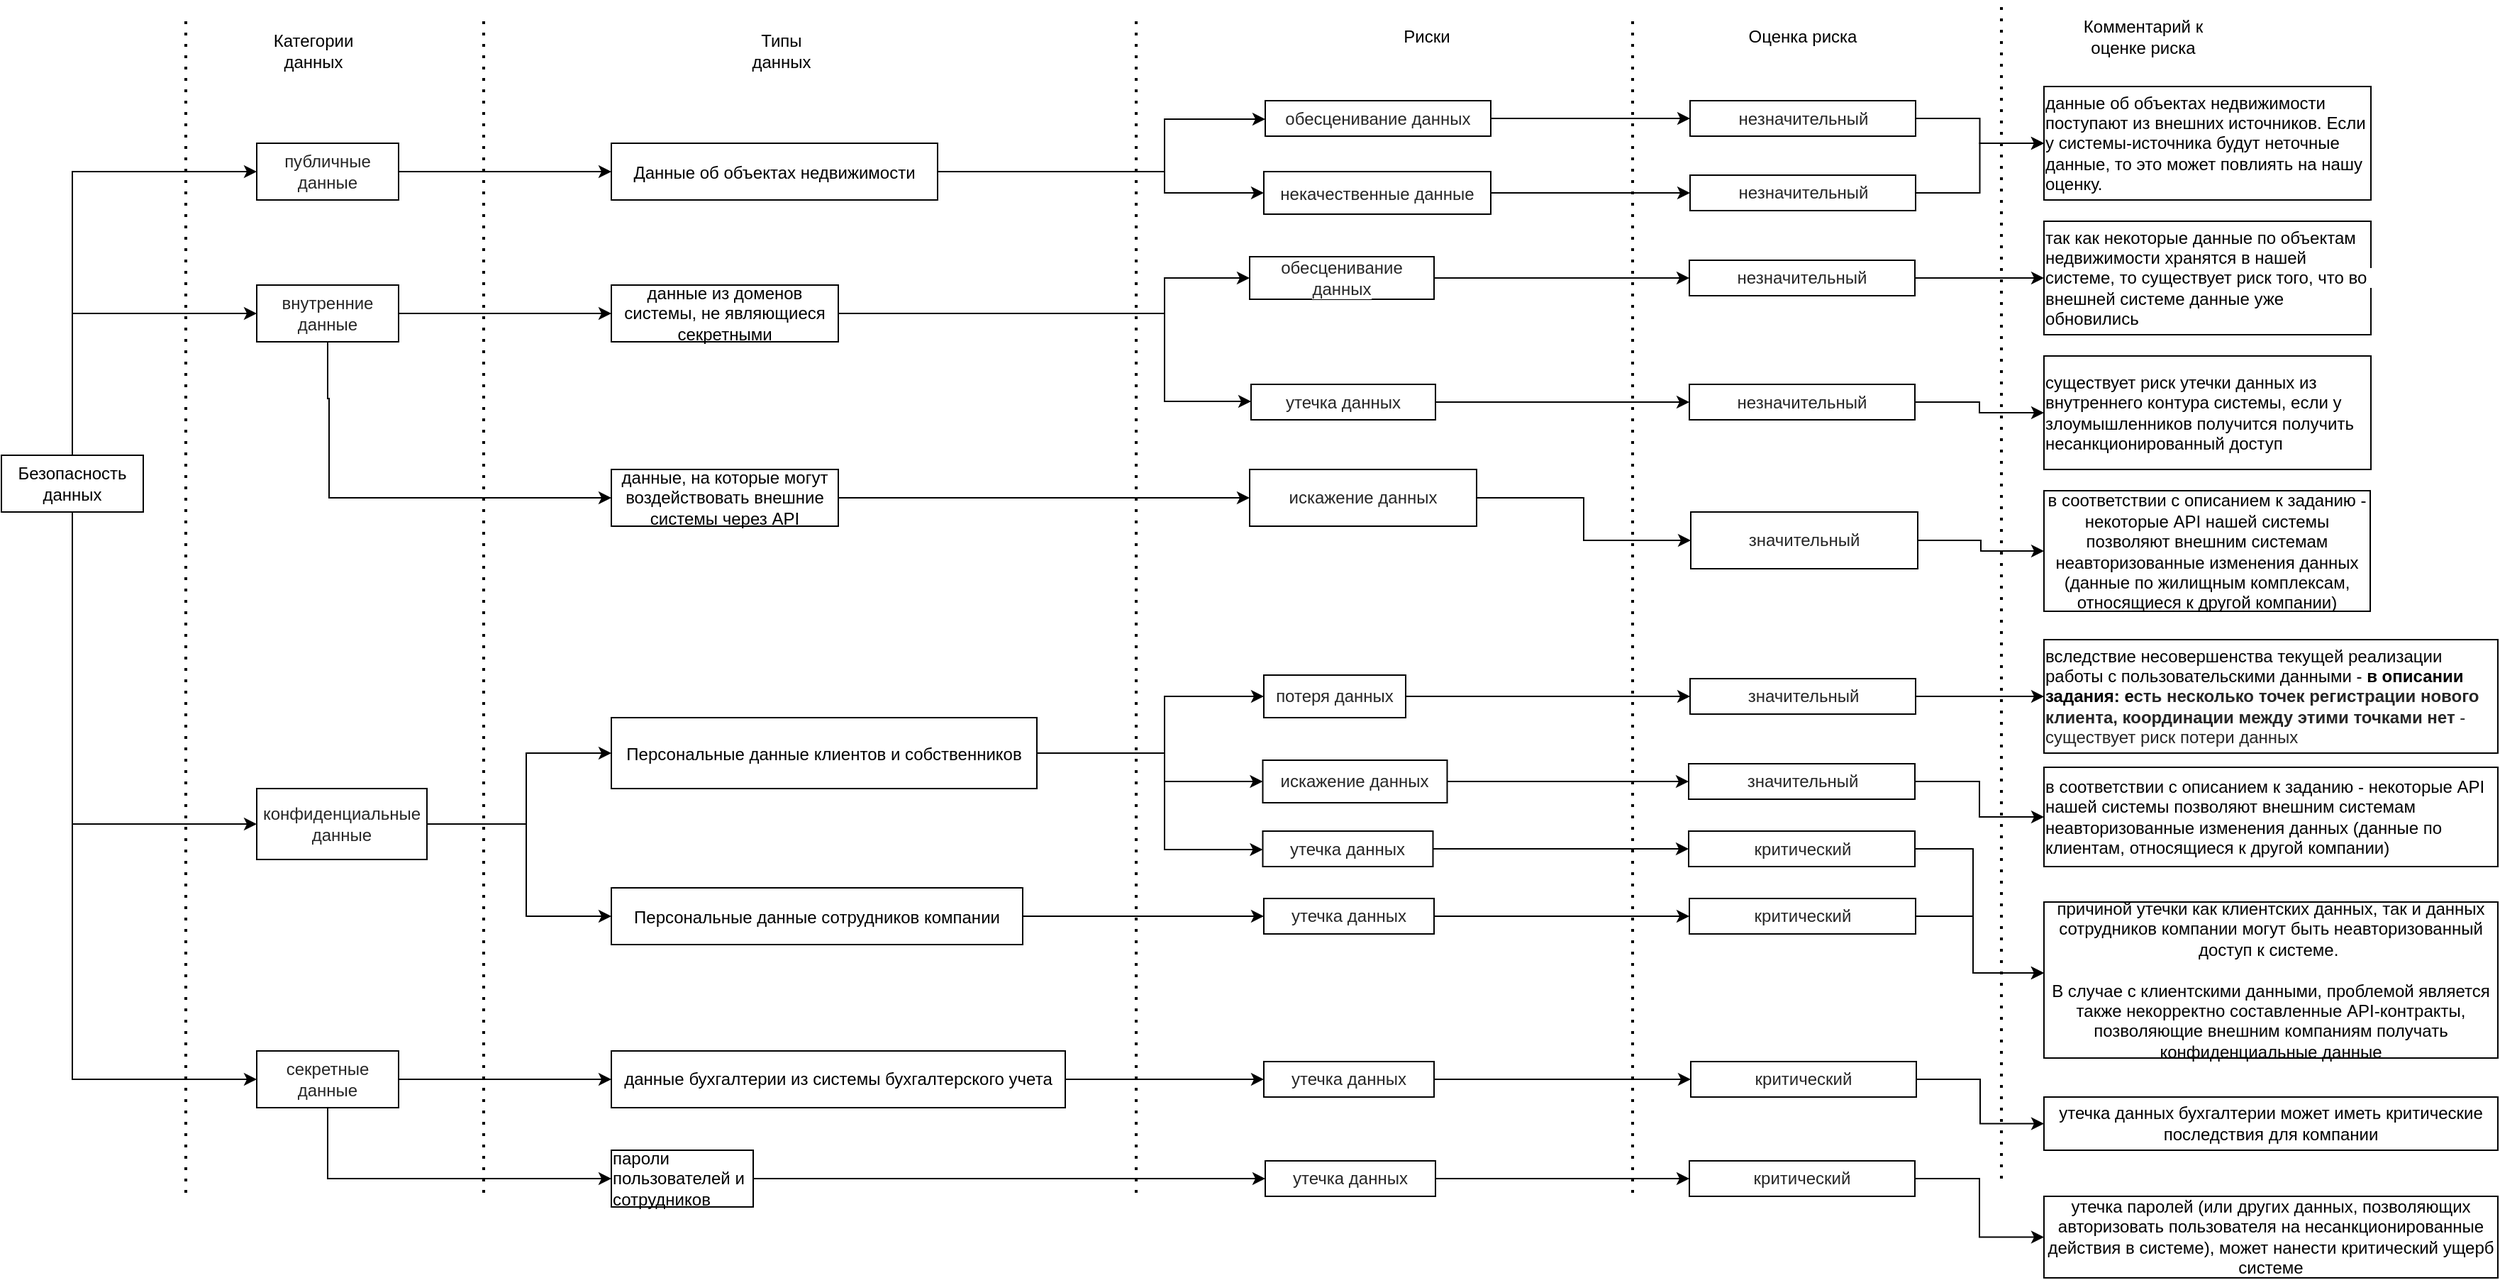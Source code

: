 <mxfile version="24.5.3" type="device">
  <diagram name="Page-1" id="doU0N1aSix6lW9iaeWUj">
    <mxGraphModel dx="1329" dy="2241" grid="1" gridSize="10" guides="1" tooltips="1" connect="1" arrows="1" fold="1" page="1" pageScale="1" pageWidth="827" pageHeight="1169" math="0" shadow="0">
      <root>
        <mxCell id="0" />
        <mxCell id="1" parent="0" />
        <mxCell id="xavczriUgb0RANOUsHz6-3" value="" style="edgeStyle=orthogonalEdgeStyle;rounded=0;orthogonalLoop=1;jettySize=auto;html=1;" edge="1" parent="1" source="xavczriUgb0RANOUsHz6-1" target="xavczriUgb0RANOUsHz6-2">
          <mxGeometry relative="1" as="geometry">
            <Array as="points">
              <mxPoint x="340" y="-40" />
            </Array>
          </mxGeometry>
        </mxCell>
        <mxCell id="xavczriUgb0RANOUsHz6-5" value="" style="edgeStyle=orthogonalEdgeStyle;rounded=0;orthogonalLoop=1;jettySize=auto;html=1;" edge="1" parent="1" source="xavczriUgb0RANOUsHz6-1" target="xavczriUgb0RANOUsHz6-4">
          <mxGeometry relative="1" as="geometry">
            <Array as="points">
              <mxPoint x="340" y="60" />
            </Array>
          </mxGeometry>
        </mxCell>
        <mxCell id="xavczriUgb0RANOUsHz6-7" value="" style="edgeStyle=orthogonalEdgeStyle;rounded=0;orthogonalLoop=1;jettySize=auto;html=1;" edge="1" parent="1" source="xavczriUgb0RANOUsHz6-1" target="xavczriUgb0RANOUsHz6-6">
          <mxGeometry relative="1" as="geometry">
            <mxPoint x="340.0" y="230" as="sourcePoint" />
            <Array as="points">
              <mxPoint x="340" y="420" />
            </Array>
          </mxGeometry>
        </mxCell>
        <mxCell id="xavczriUgb0RANOUsHz6-11" value="" style="edgeStyle=orthogonalEdgeStyle;rounded=0;orthogonalLoop=1;jettySize=auto;html=1;" edge="1" parent="1" source="xavczriUgb0RANOUsHz6-1" target="xavczriUgb0RANOUsHz6-10">
          <mxGeometry relative="1" as="geometry">
            <mxPoint x="340.0" y="325" as="sourcePoint" />
            <Array as="points">
              <mxPoint x="340" y="600" />
            </Array>
          </mxGeometry>
        </mxCell>
        <mxCell id="xavczriUgb0RANOUsHz6-1" value="&lt;p&gt;Безопасность данных&lt;/p&gt;" style="rounded=0;whiteSpace=wrap;html=1;" vertex="1" parent="1">
          <mxGeometry x="290" y="160" width="100" height="40" as="geometry" />
        </mxCell>
        <mxCell id="xavczriUgb0RANOUsHz6-13" value="" style="edgeStyle=orthogonalEdgeStyle;rounded=0;orthogonalLoop=1;jettySize=auto;html=1;" edge="1" parent="1" source="xavczriUgb0RANOUsHz6-2" target="xavczriUgb0RANOUsHz6-12">
          <mxGeometry relative="1" as="geometry">
            <Array as="points">
              <mxPoint x="670" y="-40" />
              <mxPoint x="670" y="-40" />
            </Array>
          </mxGeometry>
        </mxCell>
        <mxCell id="xavczriUgb0RANOUsHz6-2" value="&lt;p&gt;&lt;span style=&quot;color: rgba(0, 0, 0, 0.85); text-align: left; white-space-collapse: preserve-breaks; background-color: rgb(255, 255, 255);&quot;&gt;&lt;font style=&quot;font-size: 12px;&quot; face=&quot;Helvetica&quot;&gt;публичные данные&lt;/font&gt;&lt;/span&gt;&lt;/p&gt;" style="rounded=0;whiteSpace=wrap;html=1;" vertex="1" parent="1">
          <mxGeometry x="470" y="-60" width="100" height="40" as="geometry" />
        </mxCell>
        <mxCell id="xavczriUgb0RANOUsHz6-17" value="" style="edgeStyle=orthogonalEdgeStyle;rounded=0;orthogonalLoop=1;jettySize=auto;html=1;fontFamily=Helvetica;" edge="1" parent="1" source="xavczriUgb0RANOUsHz6-4" target="xavczriUgb0RANOUsHz6-16">
          <mxGeometry relative="1" as="geometry" />
        </mxCell>
        <mxCell id="xavczriUgb0RANOUsHz6-124" value="" style="edgeStyle=orthogonalEdgeStyle;rounded=0;orthogonalLoop=1;jettySize=auto;html=1;" edge="1" parent="1" source="xavczriUgb0RANOUsHz6-4" target="xavczriUgb0RANOUsHz6-122">
          <mxGeometry relative="1" as="geometry">
            <mxPoint x="520" y="160" as="targetPoint" />
            <Array as="points">
              <mxPoint x="520" y="120" />
              <mxPoint x="521" y="190" />
            </Array>
          </mxGeometry>
        </mxCell>
        <mxCell id="xavczriUgb0RANOUsHz6-4" value="&lt;span style=&quot;color: rgba(0, 0, 0, 0.85); text-align: left; white-space-collapse: preserve-breaks; background-color: rgb(255, 255, 255);&quot;&gt;&lt;font style=&quot;font-size: 12px;&quot;&gt;внутренние данные&lt;/font&gt;&lt;/span&gt;" style="rounded=0;whiteSpace=wrap;html=1;fontFamily=Helvetica;" vertex="1" parent="1">
          <mxGeometry x="470" y="40" width="100" height="40" as="geometry" />
        </mxCell>
        <mxCell id="xavczriUgb0RANOUsHz6-15" value="" style="edgeStyle=orthogonalEdgeStyle;rounded=0;orthogonalLoop=1;jettySize=auto;html=1;fontFamily=Helvetica;" edge="1" parent="1" source="xavczriUgb0RANOUsHz6-6" target="xavczriUgb0RANOUsHz6-14">
          <mxGeometry relative="1" as="geometry">
            <Array as="points">
              <mxPoint x="660" y="420" />
              <mxPoint x="660" y="370" />
            </Array>
          </mxGeometry>
        </mxCell>
        <mxCell id="xavczriUgb0RANOUsHz6-25" value="" style="edgeStyle=orthogonalEdgeStyle;rounded=0;orthogonalLoop=1;jettySize=auto;html=1;" edge="1" parent="1" source="xavczriUgb0RANOUsHz6-6" target="xavczriUgb0RANOUsHz6-19">
          <mxGeometry relative="1" as="geometry">
            <Array as="points">
              <mxPoint x="660" y="420" />
              <mxPoint x="660" y="485" />
            </Array>
          </mxGeometry>
        </mxCell>
        <mxCell id="xavczriUgb0RANOUsHz6-6" value="&lt;span style=&quot;color: rgba(0, 0, 0, 0.85); text-align: left; white-space-collapse: preserve-breaks; background-color: rgb(255, 255, 255);&quot;&gt;&lt;font style=&quot;font-size: 12px;&quot;&gt;конфиденциальные данные&lt;/font&gt;&lt;/span&gt;" style="rounded=0;whiteSpace=wrap;html=1;fontFamily=Helvetica;" vertex="1" parent="1">
          <mxGeometry x="470" y="395" width="120" height="50" as="geometry" />
        </mxCell>
        <mxCell id="xavczriUgb0RANOUsHz6-21" value="" style="edgeStyle=orthogonalEdgeStyle;rounded=0;orthogonalLoop=1;jettySize=auto;html=1;fontFamily=Helvetica;" edge="1" parent="1" source="xavczriUgb0RANOUsHz6-10" target="xavczriUgb0RANOUsHz6-20">
          <mxGeometry relative="1" as="geometry" />
        </mxCell>
        <mxCell id="xavczriUgb0RANOUsHz6-23" value="" style="edgeStyle=orthogonalEdgeStyle;rounded=0;orthogonalLoop=1;jettySize=auto;html=1;fontFamily=Helvetica;" edge="1" parent="1" source="xavczriUgb0RANOUsHz6-10" target="xavczriUgb0RANOUsHz6-22">
          <mxGeometry relative="1" as="geometry">
            <Array as="points">
              <mxPoint x="520" y="670" />
            </Array>
          </mxGeometry>
        </mxCell>
        <mxCell id="xavczriUgb0RANOUsHz6-10" value="&lt;span style=&quot;color: rgba(0, 0, 0, 0.85); text-align: left; white-space-collapse: preserve-breaks; background-color: rgb(255, 255, 255);&quot;&gt;&lt;font style=&quot;font-size: 12px;&quot;&gt;секретные данные&lt;/font&gt;&lt;/span&gt;" style="rounded=0;whiteSpace=wrap;html=1;fontFamily=Helvetica;" vertex="1" parent="1">
          <mxGeometry x="470" y="580" width="100" height="40" as="geometry" />
        </mxCell>
        <mxCell id="xavczriUgb0RANOUsHz6-27" value="" style="edgeStyle=orthogonalEdgeStyle;rounded=0;orthogonalLoop=1;jettySize=auto;html=1;" edge="1" parent="1" source="xavczriUgb0RANOUsHz6-12" target="xavczriUgb0RANOUsHz6-26">
          <mxGeometry relative="1" as="geometry">
            <Array as="points">
              <mxPoint x="1110" y="-40" />
              <mxPoint x="1110" y="-25" />
            </Array>
          </mxGeometry>
        </mxCell>
        <mxCell id="xavczriUgb0RANOUsHz6-12" value="&lt;p style=&quot;line-height: 18px; white-space: pre;&quot;&gt;&lt;font style=&quot;font-size: 12px;&quot; face=&quot;Helvetica&quot;&gt;Данные об объектах недвижимости&lt;/font&gt;&lt;/p&gt;" style="rounded=0;whiteSpace=wrap;html=1;fontColor=default;" vertex="1" parent="1">
          <mxGeometry x="720" y="-60" width="230" height="40" as="geometry" />
        </mxCell>
        <mxCell id="xavczriUgb0RANOUsHz6-49" value="" style="edgeStyle=orthogonalEdgeStyle;rounded=0;orthogonalLoop=1;jettySize=auto;html=1;" edge="1" parent="1" source="xavczriUgb0RANOUsHz6-14" target="xavczriUgb0RANOUsHz6-48">
          <mxGeometry relative="1" as="geometry">
            <Array as="points">
              <mxPoint x="1110" y="370" />
              <mxPoint x="1110" y="438" />
            </Array>
          </mxGeometry>
        </mxCell>
        <mxCell id="xavczriUgb0RANOUsHz6-14" value="&lt;div style=&quot;line-height: 18px; white-space: pre;&quot;&gt;&lt;font style=&quot;&quot; face=&quot;Helvetica&quot;&gt;Персональные данные клиентов и собственников&lt;/font&gt;&lt;/div&gt;" style="rounded=0;whiteSpace=wrap;html=1;fontFamily=Helvetica;" vertex="1" parent="1">
          <mxGeometry x="720" y="345" width="300" height="50" as="geometry" />
        </mxCell>
        <mxCell id="xavczriUgb0RANOUsHz6-16" value="данные из доменов системы, не являющиеся секретными" style="rounded=0;whiteSpace=wrap;html=1;fontColor=default;" vertex="1" parent="1">
          <mxGeometry x="720" y="40" width="160" height="40" as="geometry" />
        </mxCell>
        <mxCell id="xavczriUgb0RANOUsHz6-54" value="" style="edgeStyle=orthogonalEdgeStyle;rounded=0;orthogonalLoop=1;jettySize=auto;html=1;" edge="1" parent="1" source="xavczriUgb0RANOUsHz6-19" target="xavczriUgb0RANOUsHz6-52">
          <mxGeometry relative="1" as="geometry">
            <mxPoint x="1090" y="485" as="targetPoint" />
          </mxGeometry>
        </mxCell>
        <mxCell id="xavczriUgb0RANOUsHz6-19" value="&lt;div style=&quot;line-height: 18px; white-space: pre;&quot;&gt;&lt;div style=&quot;line-height: 18px;&quot;&gt;Персональные данные сотрудников компании&lt;/div&gt;&lt;/div&gt;" style="rounded=0;whiteSpace=wrap;html=1;fontFamily=Helvetica;" vertex="1" parent="1">
          <mxGeometry x="720" y="465" width="290" height="40" as="geometry" />
        </mxCell>
        <mxCell id="xavczriUgb0RANOUsHz6-60" value="" style="edgeStyle=orthogonalEdgeStyle;rounded=0;orthogonalLoop=1;jettySize=auto;html=1;" edge="1" parent="1" source="xavczriUgb0RANOUsHz6-20" target="xavczriUgb0RANOUsHz6-58">
          <mxGeometry relative="1" as="geometry">
            <mxPoint x="1120" y="600" as="targetPoint" />
          </mxGeometry>
        </mxCell>
        <mxCell id="xavczriUgb0RANOUsHz6-20" value="&lt;span style=&quot;white-space: pre;&quot;&gt;данные бухгалтерии из системы бухгалтерского учета&lt;/span&gt;" style="rounded=0;whiteSpace=wrap;html=1;fontFamily=Helvetica;" vertex="1" parent="1">
          <mxGeometry x="720" y="580" width="320" height="40" as="geometry" />
        </mxCell>
        <mxCell id="xavczriUgb0RANOUsHz6-63" value="" style="edgeStyle=orthogonalEdgeStyle;rounded=0;orthogonalLoop=1;jettySize=auto;html=1;" edge="1" parent="1" source="xavczriUgb0RANOUsHz6-22" target="xavczriUgb0RANOUsHz6-61">
          <mxGeometry relative="1" as="geometry">
            <mxPoint x="900" y="670" as="targetPoint" />
          </mxGeometry>
        </mxCell>
        <mxCell id="xavczriUgb0RANOUsHz6-22" value="&lt;div style=&quot;text-align: left;&quot;&gt;&lt;font style=&quot;font-size: 12px;&quot; face=&quot;Helvetica&quot;&gt;&lt;span style=&quot;white-space-collapse: preserve-breaks;&quot;&gt;пароли пользователей и сотрудников&lt;/span&gt;&lt;/font&gt;&lt;/div&gt;" style="rounded=0;whiteSpace=wrap;html=1;fontFamily=Helvetica;" vertex="1" parent="1">
          <mxGeometry x="720" y="650" width="100" height="40" as="geometry" />
        </mxCell>
        <mxCell id="xavczriUgb0RANOUsHz6-74" value="" style="edgeStyle=orthogonalEdgeStyle;rounded=0;orthogonalLoop=1;jettySize=auto;html=1;" edge="1" parent="1" source="xavczriUgb0RANOUsHz6-26" target="xavczriUgb0RANOUsHz6-72">
          <mxGeometry relative="1" as="geometry">
            <mxPoint x="1420" y="-25" as="targetPoint" />
          </mxGeometry>
        </mxCell>
        <mxCell id="xavczriUgb0RANOUsHz6-26" value="&lt;p style=&quot;line-height: 18px; white-space: pre;&quot;&gt;&lt;span style=&quot;color: rgba(0, 0, 0, 0.85); text-align: left; white-space: pre-line; background-color: rgb(255, 255, 255);&quot;&gt;&lt;font style=&quot;font-size: 12px;&quot;&gt;некачественные данные&lt;/font&gt;&lt;/span&gt;&lt;br&gt;&lt;/p&gt;" style="rounded=0;whiteSpace=wrap;html=1;fontColor=default;" vertex="1" parent="1">
          <mxGeometry x="1180" y="-40" width="160" height="30" as="geometry" />
        </mxCell>
        <mxCell id="xavczriUgb0RANOUsHz6-28" value="" style="endArrow=none;dashed=1;html=1;dashPattern=1 3;strokeWidth=2;rounded=0;" edge="1" parent="1">
          <mxGeometry width="50" height="50" relative="1" as="geometry">
            <mxPoint x="420" y="680" as="sourcePoint" />
            <mxPoint x="420" y="-150" as="targetPoint" />
          </mxGeometry>
        </mxCell>
        <mxCell id="xavczriUgb0RANOUsHz6-29" value="" style="endArrow=none;dashed=1;html=1;dashPattern=1 3;strokeWidth=2;rounded=0;" edge="1" parent="1">
          <mxGeometry width="50" height="50" relative="1" as="geometry">
            <mxPoint x="630" y="680" as="sourcePoint" />
            <mxPoint x="630" y="-150" as="targetPoint" />
          </mxGeometry>
        </mxCell>
        <mxCell id="xavczriUgb0RANOUsHz6-30" value="" style="endArrow=none;dashed=1;html=1;dashPattern=1 3;strokeWidth=2;rounded=0;" edge="1" parent="1">
          <mxGeometry width="50" height="50" relative="1" as="geometry">
            <mxPoint x="1090" y="680" as="sourcePoint" />
            <mxPoint x="1090" y="-150" as="targetPoint" />
          </mxGeometry>
        </mxCell>
        <mxCell id="xavczriUgb0RANOUsHz6-31" value="Категории данных" style="text;html=1;align=center;verticalAlign=middle;whiteSpace=wrap;rounded=0;" vertex="1" parent="1">
          <mxGeometry x="480" y="-140" width="60" height="30" as="geometry" />
        </mxCell>
        <mxCell id="xavczriUgb0RANOUsHz6-32" value="Типы данных" style="text;html=1;align=center;verticalAlign=middle;whiteSpace=wrap;rounded=0;" vertex="1" parent="1">
          <mxGeometry x="810" y="-140" width="60" height="30" as="geometry" />
        </mxCell>
        <mxCell id="xavczriUgb0RANOUsHz6-33" value="Риски" style="text;html=1;align=center;verticalAlign=middle;whiteSpace=wrap;rounded=0;" vertex="1" parent="1">
          <mxGeometry x="1265" y="-150" width="60" height="30" as="geometry" />
        </mxCell>
        <mxCell id="xavczriUgb0RANOUsHz6-86" value="" style="edgeStyle=orthogonalEdgeStyle;rounded=0;orthogonalLoop=1;jettySize=auto;html=1;" edge="1" parent="1" source="xavczriUgb0RANOUsHz6-37" target="xavczriUgb0RANOUsHz6-84">
          <mxGeometry relative="1" as="geometry">
            <mxPoint x="1390" y="85" as="targetPoint" />
          </mxGeometry>
        </mxCell>
        <mxCell id="xavczriUgb0RANOUsHz6-37" value="&lt;span style=&quot;color: rgba(0, 0, 0, 0.85); text-align: left; white-space-collapse: preserve-breaks; background-color: rgb(255, 255, 255);&quot;&gt;обесценивание данных&lt;/span&gt;" style="rounded=0;whiteSpace=wrap;html=1;fontColor=default;" vertex="1" parent="1">
          <mxGeometry x="1170" y="20" width="130" height="30" as="geometry" />
        </mxCell>
        <mxCell id="xavczriUgb0RANOUsHz6-90" value="" style="edgeStyle=orthogonalEdgeStyle;rounded=0;orthogonalLoop=1;jettySize=auto;html=1;" edge="1" parent="1" source="xavczriUgb0RANOUsHz6-38" target="xavczriUgb0RANOUsHz6-88">
          <mxGeometry relative="1" as="geometry">
            <mxPoint x="1381" y="127.5" as="targetPoint" />
          </mxGeometry>
        </mxCell>
        <mxCell id="xavczriUgb0RANOUsHz6-38" value="&lt;span style=&quot;color: rgba(0, 0, 0, 0.85); text-align: left; white-space-collapse: preserve-breaks; background-color: rgb(255, 255, 255);&quot;&gt;&lt;font style=&quot;font-size: 12px;&quot; face=&quot;Helvetica&quot;&gt;утечка данных&lt;/font&gt;&lt;/span&gt;" style="rounded=0;whiteSpace=wrap;html=1;fontColor=default;" vertex="1" parent="1">
          <mxGeometry x="1171" y="110" width="130" height="25" as="geometry" />
        </mxCell>
        <mxCell id="xavczriUgb0RANOUsHz6-42" value="" style="edgeStyle=orthogonalEdgeStyle;rounded=0;orthogonalLoop=1;jettySize=auto;html=1;" edge="1" parent="1" source="xavczriUgb0RANOUsHz6-16" target="xavczriUgb0RANOUsHz6-37">
          <mxGeometry relative="1" as="geometry">
            <mxPoint x="890" y="60" as="sourcePoint" />
            <mxPoint x="1190" y="35" as="targetPoint" />
            <Array as="points">
              <mxPoint x="1110" y="60" />
              <mxPoint x="1110" y="35" />
            </Array>
          </mxGeometry>
        </mxCell>
        <mxCell id="xavczriUgb0RANOUsHz6-43" value="" style="edgeStyle=orthogonalEdgeStyle;rounded=0;orthogonalLoop=1;jettySize=auto;html=1;" edge="1" parent="1" source="xavczriUgb0RANOUsHz6-16" target="xavczriUgb0RANOUsHz6-38">
          <mxGeometry relative="1" as="geometry">
            <mxPoint x="890" y="70" as="sourcePoint" />
            <mxPoint x="1190" y="95" as="targetPoint" />
            <Array as="points">
              <mxPoint x="1110" y="60" />
              <mxPoint x="1110" y="122" />
            </Array>
          </mxGeometry>
        </mxCell>
        <mxCell id="xavczriUgb0RANOUsHz6-68" value="" style="edgeStyle=orthogonalEdgeStyle;rounded=0;orthogonalLoop=1;jettySize=auto;html=1;" edge="1" parent="1" source="xavczriUgb0RANOUsHz6-47" target="xavczriUgb0RANOUsHz6-67">
          <mxGeometry relative="1" as="geometry" />
        </mxCell>
        <mxCell id="xavczriUgb0RANOUsHz6-47" value="&lt;span style=&quot;color: rgba(0, 0, 0, 0.85); text-align: left; white-space-collapse: preserve-breaks; background-color: rgb(255, 255, 255);&quot;&gt;&lt;font style=&quot;font-size: 12px;&quot;&gt;обесценивание данных&lt;/font&gt;&lt;/span&gt;" style="rounded=0;whiteSpace=wrap;html=1;fontColor=default;" vertex="1" parent="1">
          <mxGeometry x="1181" y="-90" width="159" height="25" as="geometry" />
        </mxCell>
        <mxCell id="xavczriUgb0RANOUsHz6-95" value="" style="edgeStyle=orthogonalEdgeStyle;rounded=0;orthogonalLoop=1;jettySize=auto;html=1;" edge="1" parent="1" source="xavczriUgb0RANOUsHz6-48" target="xavczriUgb0RANOUsHz6-94">
          <mxGeometry relative="1" as="geometry" />
        </mxCell>
        <mxCell id="xavczriUgb0RANOUsHz6-48" value="&lt;span style=&quot;color: rgba(0, 0, 0, 0.85); text-align: left; white-space-collapse: preserve-breaks; background-color: rgb(255, 255, 255);&quot;&gt;&lt;font style=&quot;font-size: 12px;&quot; face=&quot;Helvetica&quot;&gt;утечка данных&lt;/font&gt;&lt;/span&gt;" style="rounded=0;whiteSpace=wrap;html=1;fontColor=default;" vertex="1" parent="1">
          <mxGeometry x="1179.25" y="425" width="120" height="25" as="geometry" />
        </mxCell>
        <mxCell id="xavczriUgb0RANOUsHz6-98" value="" style="edgeStyle=orthogonalEdgeStyle;rounded=0;orthogonalLoop=1;jettySize=auto;html=1;" edge="1" parent="1" source="xavczriUgb0RANOUsHz6-50" target="xavczriUgb0RANOUsHz6-96">
          <mxGeometry relative="1" as="geometry">
            <mxPoint x="1390" y="420" as="targetPoint" />
          </mxGeometry>
        </mxCell>
        <mxCell id="xavczriUgb0RANOUsHz6-50" value="&lt;span style=&quot;color: rgba(0, 0, 0, 0.85); text-align: left; white-space-collapse: preserve-breaks; background-color: rgb(255, 255, 255);&quot;&gt;&lt;font style=&quot;font-size: 12px;&quot; face=&quot;Helvetica&quot;&gt;искажение данных&lt;/font&gt;&lt;/span&gt;" style="rounded=0;whiteSpace=wrap;html=1;fontColor=default;" vertex="1" parent="1">
          <mxGeometry x="1179.25" y="375" width="130" height="30" as="geometry" />
        </mxCell>
        <mxCell id="xavczriUgb0RANOUsHz6-51" value="" style="edgeStyle=orthogonalEdgeStyle;rounded=0;orthogonalLoop=1;jettySize=auto;html=1;" edge="1" parent="1" source="xavczriUgb0RANOUsHz6-14" target="xavczriUgb0RANOUsHz6-50">
          <mxGeometry relative="1" as="geometry">
            <mxPoint x="1030" y="380" as="sourcePoint" />
            <mxPoint x="1190" y="380" as="targetPoint" />
            <Array as="points">
              <mxPoint x="1110" y="370" />
              <mxPoint x="1110" y="390" />
            </Array>
          </mxGeometry>
        </mxCell>
        <mxCell id="xavczriUgb0RANOUsHz6-101" value="" style="edgeStyle=orthogonalEdgeStyle;rounded=0;orthogonalLoop=1;jettySize=auto;html=1;" edge="1" parent="1" source="xavczriUgb0RANOUsHz6-52" target="xavczriUgb0RANOUsHz6-99">
          <mxGeometry relative="1" as="geometry">
            <mxPoint x="1380" y="485" as="targetPoint" />
          </mxGeometry>
        </mxCell>
        <mxCell id="xavczriUgb0RANOUsHz6-52" value="&lt;span style=&quot;color: rgba(0, 0, 0, 0.85); text-align: left; white-space-collapse: preserve-breaks; background-color: rgb(255, 255, 255);&quot;&gt;&lt;font style=&quot;font-size: 12px;&quot; face=&quot;Helvetica&quot;&gt;утечка данных&lt;/font&gt;&lt;/span&gt;" style="rounded=0;whiteSpace=wrap;html=1;fontColor=default;" vertex="1" parent="1">
          <mxGeometry x="1180" y="472.5" width="120" height="25" as="geometry" />
        </mxCell>
        <mxCell id="xavczriUgb0RANOUsHz6-93" value="" style="edgeStyle=orthogonalEdgeStyle;rounded=0;orthogonalLoop=1;jettySize=auto;html=1;" edge="1" parent="1" source="xavczriUgb0RANOUsHz6-55" target="xavczriUgb0RANOUsHz6-91">
          <mxGeometry relative="1" as="geometry">
            <mxPoint x="1360" y="330" as="targetPoint" />
          </mxGeometry>
        </mxCell>
        <mxCell id="xavczriUgb0RANOUsHz6-55" value="&lt;span style=&quot;color: rgba(0, 0, 0, 0.85); text-align: left; white-space-collapse: preserve-breaks; background-color: rgb(255, 255, 255);&quot;&gt;&lt;font face=&quot;Helvetica&quot; style=&quot;font-size: 12px;&quot;&gt;потеря данных&lt;/font&gt;&lt;/span&gt;" style="rounded=0;whiteSpace=wrap;html=1;fontColor=default;" vertex="1" parent="1">
          <mxGeometry x="1180" y="315" width="100" height="30" as="geometry" />
        </mxCell>
        <mxCell id="xavczriUgb0RANOUsHz6-56" value="" style="edgeStyle=orthogonalEdgeStyle;rounded=0;orthogonalLoop=1;jettySize=auto;html=1;" edge="1" parent="1" source="xavczriUgb0RANOUsHz6-14" target="xavczriUgb0RANOUsHz6-55">
          <mxGeometry relative="1" as="geometry">
            <mxPoint x="1030" y="380" as="sourcePoint" />
            <mxPoint x="1190" y="380" as="targetPoint" />
            <Array as="points">
              <mxPoint x="1110" y="370" />
              <mxPoint x="1110" y="330" />
            </Array>
          </mxGeometry>
        </mxCell>
        <mxCell id="xavczriUgb0RANOUsHz6-79" value="" style="edgeStyle=orthogonalEdgeStyle;rounded=0;orthogonalLoop=1;jettySize=auto;html=1;" edge="1" parent="1" source="xavczriUgb0RANOUsHz6-58" target="xavczriUgb0RANOUsHz6-77">
          <mxGeometry relative="1" as="geometry">
            <mxPoint x="1380" y="600" as="targetPoint" />
          </mxGeometry>
        </mxCell>
        <mxCell id="xavczriUgb0RANOUsHz6-58" value="&lt;span style=&quot;color: rgba(0, 0, 0, 0.85); text-align: left; white-space-collapse: preserve-breaks; background-color: rgb(255, 255, 255);&quot;&gt;&lt;font style=&quot;font-size: 12px;&quot; face=&quot;Helvetica&quot;&gt;утечка данных&lt;/font&gt;&lt;/span&gt;" style="rounded=0;whiteSpace=wrap;html=1;fontColor=default;" vertex="1" parent="1">
          <mxGeometry x="1180" y="587.5" width="120" height="25" as="geometry" />
        </mxCell>
        <mxCell id="xavczriUgb0RANOUsHz6-76" value="" style="edgeStyle=orthogonalEdgeStyle;rounded=0;orthogonalLoop=1;jettySize=auto;html=1;" edge="1" parent="1" source="xavczriUgb0RANOUsHz6-61" target="xavczriUgb0RANOUsHz6-71">
          <mxGeometry relative="1" as="geometry">
            <mxPoint x="1381" y="670" as="targetPoint" />
          </mxGeometry>
        </mxCell>
        <mxCell id="xavczriUgb0RANOUsHz6-61" value="&lt;span style=&quot;color: rgba(0, 0, 0, 0.85); text-align: left; white-space-collapse: preserve-breaks; background-color: rgb(255, 255, 255);&quot;&gt;&lt;font style=&quot;font-size: 12px;&quot; face=&quot;Helvetica&quot;&gt;утечка данных&lt;/font&gt;&lt;/span&gt;" style="rounded=0;whiteSpace=wrap;html=1;fontColor=default;" vertex="1" parent="1">
          <mxGeometry x="1181" y="657.5" width="120" height="25" as="geometry" />
        </mxCell>
        <mxCell id="xavczriUgb0RANOUsHz6-64" value="" style="edgeStyle=orthogonalEdgeStyle;rounded=0;orthogonalLoop=1;jettySize=auto;html=1;" edge="1" parent="1" source="xavczriUgb0RANOUsHz6-12" target="xavczriUgb0RANOUsHz6-47">
          <mxGeometry relative="1" as="geometry">
            <mxPoint x="960" y="-30" as="sourcePoint" />
            <mxPoint x="1190" y="-15" as="targetPoint" />
            <Array as="points">
              <mxPoint x="1110" y="-40" />
              <mxPoint x="1110" y="-77" />
            </Array>
          </mxGeometry>
        </mxCell>
        <mxCell id="xavczriUgb0RANOUsHz6-66" value="" style="endArrow=none;dashed=1;html=1;dashPattern=1 3;strokeWidth=2;rounded=0;" edge="1" parent="1">
          <mxGeometry width="50" height="50" relative="1" as="geometry">
            <mxPoint x="1440" y="680" as="sourcePoint" />
            <mxPoint x="1440" y="-150" as="targetPoint" />
          </mxGeometry>
        </mxCell>
        <mxCell id="xavczriUgb0RANOUsHz6-105" value="" style="edgeStyle=orthogonalEdgeStyle;rounded=0;orthogonalLoop=1;jettySize=auto;html=1;" edge="1" parent="1" source="xavczriUgb0RANOUsHz6-67" target="xavczriUgb0RANOUsHz6-104">
          <mxGeometry relative="1" as="geometry" />
        </mxCell>
        <mxCell id="xavczriUgb0RANOUsHz6-67" value="&lt;span style=&quot;color: rgba(0, 0, 0, 0.85); text-align: start; white-space-collapse: preserve; background-color: rgb(255, 255, 255);&quot;&gt;&lt;font face=&quot;Helvetica&quot; style=&quot;font-size: 12px;&quot;&gt;незначительный&lt;/font&gt;&lt;/span&gt;" style="rounded=0;whiteSpace=wrap;html=1;fontColor=default;" vertex="1" parent="1">
          <mxGeometry x="1480.5" y="-90" width="159" height="25" as="geometry" />
        </mxCell>
        <mxCell id="xavczriUgb0RANOUsHz6-69" value="Оценка риска" style="text;html=1;align=center;verticalAlign=middle;whiteSpace=wrap;rounded=0;" vertex="1" parent="1">
          <mxGeometry x="1510" y="-150" width="100" height="30" as="geometry" />
        </mxCell>
        <mxCell id="xavczriUgb0RANOUsHz6-137" value="" style="edgeStyle=orthogonalEdgeStyle;rounded=0;orthogonalLoop=1;jettySize=auto;html=1;" edge="1" parent="1" source="xavczriUgb0RANOUsHz6-71" target="xavczriUgb0RANOUsHz6-136">
          <mxGeometry relative="1" as="geometry" />
        </mxCell>
        <mxCell id="xavczriUgb0RANOUsHz6-71" value="&lt;span style=&quot;color: rgba(0, 0, 0, 0.85); text-align: start; white-space-collapse: preserve; background-color: rgb(255, 255, 255);&quot;&gt;&lt;font face=&quot;Helvetica&quot; style=&quot;font-size: 12px;&quot;&gt;критический&lt;/font&gt;&lt;/span&gt;" style="rounded=0;whiteSpace=wrap;html=1;fontColor=default;" vertex="1" parent="1">
          <mxGeometry x="1480" y="657.5" width="159" height="25" as="geometry" />
        </mxCell>
        <mxCell id="xavczriUgb0RANOUsHz6-107" value="" style="edgeStyle=orthogonalEdgeStyle;rounded=0;orthogonalLoop=1;jettySize=auto;html=1;" edge="1" parent="1" source="xavczriUgb0RANOUsHz6-72" target="xavczriUgb0RANOUsHz6-104">
          <mxGeometry relative="1" as="geometry" />
        </mxCell>
        <mxCell id="xavczriUgb0RANOUsHz6-72" value="&lt;span style=&quot;color: rgba(0, 0, 0, 0.85); text-align: start; white-space-collapse: preserve; background-color: rgb(255, 255, 255);&quot;&gt;&lt;font face=&quot;Helvetica&quot; style=&quot;font-size: 12px;&quot;&gt;незначительный&lt;/font&gt;&lt;/span&gt;" style="rounded=0;whiteSpace=wrap;html=1;fontColor=default;" vertex="1" parent="1">
          <mxGeometry x="1480.5" y="-37.5" width="159" height="25" as="geometry" />
        </mxCell>
        <mxCell id="xavczriUgb0RANOUsHz6-134" value="" style="edgeStyle=orthogonalEdgeStyle;rounded=0;orthogonalLoop=1;jettySize=auto;html=1;" edge="1" parent="1" source="xavczriUgb0RANOUsHz6-77" target="xavczriUgb0RANOUsHz6-135">
          <mxGeometry relative="1" as="geometry" />
        </mxCell>
        <mxCell id="xavczriUgb0RANOUsHz6-77" value="&lt;span style=&quot;color: rgba(0, 0, 0, 0.85); text-align: start; white-space-collapse: preserve; background-color: rgb(255, 255, 255);&quot;&gt;&lt;font face=&quot;Helvetica&quot; style=&quot;font-size: 12px;&quot;&gt;критический&lt;/font&gt;&lt;/span&gt;" style="rounded=0;whiteSpace=wrap;html=1;fontColor=default;" vertex="1" parent="1">
          <mxGeometry x="1481" y="587.5" width="159" height="25" as="geometry" />
        </mxCell>
        <mxCell id="xavczriUgb0RANOUsHz6-113" value="" style="edgeStyle=orthogonalEdgeStyle;rounded=0;orthogonalLoop=1;jettySize=auto;html=1;" edge="1" parent="1" source="xavczriUgb0RANOUsHz6-84" target="xavczriUgb0RANOUsHz6-112">
          <mxGeometry relative="1" as="geometry" />
        </mxCell>
        <mxCell id="xavczriUgb0RANOUsHz6-84" value="&lt;span style=&quot;color: rgba(0, 0, 0, 0.85); text-align: start; white-space-collapse: preserve; background-color: rgb(255, 255, 255);&quot;&gt;незначительный&lt;/span&gt;" style="rounded=0;whiteSpace=wrap;html=1;fontColor=default;" vertex="1" parent="1">
          <mxGeometry x="1480" y="22.5" width="159" height="25" as="geometry" />
        </mxCell>
        <mxCell id="xavczriUgb0RANOUsHz6-115" value="" style="edgeStyle=orthogonalEdgeStyle;rounded=0;orthogonalLoop=1;jettySize=auto;html=1;" edge="1" parent="1" source="xavczriUgb0RANOUsHz6-88" target="xavczriUgb0RANOUsHz6-114">
          <mxGeometry relative="1" as="geometry" />
        </mxCell>
        <mxCell id="xavczriUgb0RANOUsHz6-88" value="&lt;span style=&quot;color: rgba(0, 0, 0, 0.85); text-align: start; white-space-collapse: preserve; background-color: rgb(255, 255, 255);&quot;&gt;&lt;font face=&quot;Helvetica&quot; style=&quot;font-size: 12px;&quot;&gt;незначительный&lt;/font&gt;&lt;/span&gt;" style="rounded=0;whiteSpace=wrap;html=1;fontColor=default;" vertex="1" parent="1">
          <mxGeometry x="1480" y="110" width="159" height="25" as="geometry" />
        </mxCell>
        <mxCell id="xavczriUgb0RANOUsHz6-117" value="" style="edgeStyle=orthogonalEdgeStyle;rounded=0;orthogonalLoop=1;jettySize=auto;html=1;" edge="1" parent="1" source="xavczriUgb0RANOUsHz6-91" target="xavczriUgb0RANOUsHz6-116">
          <mxGeometry relative="1" as="geometry" />
        </mxCell>
        <mxCell id="xavczriUgb0RANOUsHz6-91" value="&lt;span style=&quot;color: rgba(0, 0, 0, 0.85); text-align: start; white-space-collapse: preserve; background-color: rgb(255, 255, 255);&quot;&gt;&lt;font face=&quot;Helvetica&quot; style=&quot;font-size: 12px;&quot;&gt;значительный&lt;/font&gt;&lt;/span&gt;" style="rounded=0;whiteSpace=wrap;html=1;fontColor=default;" vertex="1" parent="1">
          <mxGeometry x="1480.5" y="317.5" width="159" height="25" as="geometry" />
        </mxCell>
        <mxCell id="xavczriUgb0RANOUsHz6-132" value="" style="edgeStyle=orthogonalEdgeStyle;rounded=0;orthogonalLoop=1;jettySize=auto;html=1;" edge="1" parent="1" source="xavczriUgb0RANOUsHz6-94" target="xavczriUgb0RANOUsHz6-131">
          <mxGeometry relative="1" as="geometry">
            <Array as="points">
              <mxPoint x="1680" y="438" />
              <mxPoint x="1680" y="525" />
            </Array>
          </mxGeometry>
        </mxCell>
        <mxCell id="xavczriUgb0RANOUsHz6-94" value="&lt;span style=&quot;color: rgba(0, 0, 0, 0.85); text-align: start; white-space-collapse: preserve; background-color: rgb(255, 255, 255);&quot;&gt;критический&lt;/span&gt;" style="rounded=0;whiteSpace=wrap;html=1;fontColor=default;" vertex="1" parent="1">
          <mxGeometry x="1479.5" y="425" width="159.5" height="25" as="geometry" />
        </mxCell>
        <mxCell id="xavczriUgb0RANOUsHz6-118" value="" style="edgeStyle=orthogonalEdgeStyle;rounded=0;orthogonalLoop=1;jettySize=auto;html=1;" edge="1" parent="1" source="xavczriUgb0RANOUsHz6-96" target="xavczriUgb0RANOUsHz6-119">
          <mxGeometry relative="1" as="geometry">
            <mxPoint x="1750" y="425" as="targetPoint" />
          </mxGeometry>
        </mxCell>
        <mxCell id="xavczriUgb0RANOUsHz6-96" value="&lt;span style=&quot;color: rgba(0, 0, 0, 0.85); text-align: start; white-space-collapse: preserve; background-color: rgb(255, 255, 255);&quot;&gt;значительный&lt;/span&gt;" style="rounded=0;whiteSpace=wrap;html=1;fontColor=default;" vertex="1" parent="1">
          <mxGeometry x="1479.5" y="377.5" width="159.5" height="25" as="geometry" />
        </mxCell>
        <mxCell id="xavczriUgb0RANOUsHz6-133" value="" style="edgeStyle=orthogonalEdgeStyle;rounded=0;orthogonalLoop=1;jettySize=auto;html=1;" edge="1" parent="1" source="xavczriUgb0RANOUsHz6-99" target="xavczriUgb0RANOUsHz6-131">
          <mxGeometry relative="1" as="geometry">
            <Array as="points">
              <mxPoint x="1680" y="485" />
              <mxPoint x="1680" y="525" />
            </Array>
          </mxGeometry>
        </mxCell>
        <mxCell id="xavczriUgb0RANOUsHz6-99" value="&lt;span style=&quot;color: rgba(0, 0, 0, 0.85); text-align: start; white-space-collapse: preserve; background-color: rgb(255, 255, 255);&quot;&gt;критический&lt;/span&gt;" style="rounded=0;whiteSpace=wrap;html=1;fontColor=default;" vertex="1" parent="1">
          <mxGeometry x="1480" y="472.5" width="159.5" height="25" as="geometry" />
        </mxCell>
        <mxCell id="xavczriUgb0RANOUsHz6-102" style="edgeStyle=orthogonalEdgeStyle;rounded=0;orthogonalLoop=1;jettySize=auto;html=1;exitX=0.5;exitY=1;exitDx=0;exitDy=0;" edge="1" parent="1" source="xavczriUgb0RANOUsHz6-71" target="xavczriUgb0RANOUsHz6-71">
          <mxGeometry relative="1" as="geometry" />
        </mxCell>
        <mxCell id="xavczriUgb0RANOUsHz6-103" value="" style="endArrow=none;dashed=1;html=1;dashPattern=1 3;strokeWidth=2;rounded=0;" edge="1" parent="1">
          <mxGeometry width="50" height="50" relative="1" as="geometry">
            <mxPoint x="1700" y="670" as="sourcePoint" />
            <mxPoint x="1700" y="-160" as="targetPoint" />
          </mxGeometry>
        </mxCell>
        <mxCell id="xavczriUgb0RANOUsHz6-104" value="&lt;div style=&quot;text-align: start;&quot;&gt;&lt;span style=&quot;white-space-collapse: preserve; background-color: rgb(255, 255, 255);&quot;&gt;данные об объектах недвижимости поступают из внешних источников. Если у системы-источника будут неточные данные, то это может повлиять на нашу оценку.&lt;/span&gt;&lt;/div&gt;" style="rounded=0;whiteSpace=wrap;html=1;fontColor=default;" vertex="1" parent="1">
          <mxGeometry x="1730" y="-100" width="230.5" height="80" as="geometry" />
        </mxCell>
        <mxCell id="xavczriUgb0RANOUsHz6-106" value="Комментарий к оценке риска" style="text;html=1;align=center;verticalAlign=middle;whiteSpace=wrap;rounded=0;" vertex="1" parent="1">
          <mxGeometry x="1750" y="-150" width="100" height="30" as="geometry" />
        </mxCell>
        <mxCell id="xavczriUgb0RANOUsHz6-112" value="&lt;div style=&quot;text-align: start;&quot;&gt;&lt;span style=&quot;white-space-collapse: preserve; background-color: rgb(255, 255, 255);&quot;&gt;так как некоторые данные по объектам недвижимости хранятся в нашей системе, то существует риск того, что во внешней системе данные уже обновились&lt;/span&gt;&lt;/div&gt;" style="rounded=0;whiteSpace=wrap;html=1;fontColor=default;" vertex="1" parent="1">
          <mxGeometry x="1730" y="-5" width="230.5" height="80" as="geometry" />
        </mxCell>
        <mxCell id="xavczriUgb0RANOUsHz6-114" value="&lt;div style=&quot;text-align: start;&quot;&gt;&lt;span style=&quot;white-space-collapse: preserve; background-color: rgb(255, 255, 255);&quot;&gt;существует риск утечки данных из внутреннего контура системы, если у злоумышленников получится получить несанкционированный доступ&lt;/span&gt;&lt;/div&gt;" style="rounded=0;whiteSpace=wrap;html=1;fontColor=default;" vertex="1" parent="1">
          <mxGeometry x="1730" y="90" width="230.5" height="80" as="geometry" />
        </mxCell>
        <mxCell id="xavczriUgb0RANOUsHz6-116" value="&lt;div style=&quot;text-align: start;&quot;&gt;&lt;span style=&quot;white-space-collapse: preserve; background-color: rgb(255, 255, 255);&quot;&gt;вследствие несовершенства текущей реализации работы с пользовательскими данными - &lt;b&gt;в описании задания: е&lt;/b&gt;&lt;/span&gt;&lt;span style=&quot;background-color: rgb(255, 255, 255); color: rgba(0, 0, 0, 0.85); white-space-collapse: preserve;&quot;&gt;&lt;font face=&quot;Helvetica&quot; style=&quot;font-size: 12px;&quot;&gt;&lt;b&gt;сть несколько точек регистрации нового клиента, координации между этими точками нет&lt;/b&gt; - существует риск потери данных&lt;/font&gt;&lt;/span&gt;&lt;/div&gt;" style="rounded=0;whiteSpace=wrap;html=1;fontColor=default;" vertex="1" parent="1">
          <mxGeometry x="1730" y="290" width="320" height="80" as="geometry" />
        </mxCell>
        <mxCell id="xavczriUgb0RANOUsHz6-119" value="&lt;div style=&quot;text-align: start;&quot;&gt;&lt;span style=&quot;text-align: center;&quot;&gt;в соответствии с описанием к заданию - некоторые API нашей системы позволяют внешним системам неавторизованные изменения данных (данные по клиентам, относящиеся к другой компании)&lt;/span&gt;&lt;br&gt;&lt;/div&gt;" style="rounded=0;whiteSpace=wrap;html=1;fontColor=default;" vertex="1" parent="1">
          <mxGeometry x="1730" y="380" width="320" height="70" as="geometry" />
        </mxCell>
        <mxCell id="xavczriUgb0RANOUsHz6-126" value="" style="edgeStyle=orthogonalEdgeStyle;rounded=0;orthogonalLoop=1;jettySize=auto;html=1;" edge="1" parent="1" source="xavczriUgb0RANOUsHz6-122" target="xavczriUgb0RANOUsHz6-125">
          <mxGeometry relative="1" as="geometry" />
        </mxCell>
        <mxCell id="xavczriUgb0RANOUsHz6-122" value="данные, на которые могут воздействовать внешние системы через API" style="rounded=0;whiteSpace=wrap;html=1;fontColor=default;" vertex="1" parent="1">
          <mxGeometry x="720" y="170" width="160" height="40" as="geometry" />
        </mxCell>
        <mxCell id="xavczriUgb0RANOUsHz6-128" value="" style="edgeStyle=orthogonalEdgeStyle;rounded=0;orthogonalLoop=1;jettySize=auto;html=1;" edge="1" parent="1" source="xavczriUgb0RANOUsHz6-125" target="xavczriUgb0RANOUsHz6-127">
          <mxGeometry relative="1" as="geometry" />
        </mxCell>
        <mxCell id="xavczriUgb0RANOUsHz6-125" value="&lt;span style=&quot;color: rgba(0, 0, 0, 0.85); text-align: left; white-space-collapse: preserve-breaks; background-color: rgb(255, 255, 255);&quot;&gt;искажение данных&lt;/span&gt;" style="rounded=0;whiteSpace=wrap;html=1;fontColor=default;" vertex="1" parent="1">
          <mxGeometry x="1170" y="170" width="160" height="40" as="geometry" />
        </mxCell>
        <mxCell id="xavczriUgb0RANOUsHz6-130" value="" style="edgeStyle=orthogonalEdgeStyle;rounded=0;orthogonalLoop=1;jettySize=auto;html=1;" edge="1" parent="1" source="xavczriUgb0RANOUsHz6-127" target="xavczriUgb0RANOUsHz6-129">
          <mxGeometry relative="1" as="geometry" />
        </mxCell>
        <mxCell id="xavczriUgb0RANOUsHz6-127" value="&lt;span style=&quot;color: rgba(0, 0, 0, 0.85); text-align: start; white-space-collapse: preserve; background-color: rgb(255, 255, 255);&quot;&gt;значительный&lt;/span&gt;" style="rounded=0;whiteSpace=wrap;html=1;fontColor=default;" vertex="1" parent="1">
          <mxGeometry x="1481" y="200" width="160" height="40" as="geometry" />
        </mxCell>
        <mxCell id="xavczriUgb0RANOUsHz6-129" value="в соответствии с описанием к заданию - некоторые API нашей системы позволяют внешним системам неавторизованные изменения данных (данные по жилищным комплексам, относящиеся к другой компании)" style="rounded=0;whiteSpace=wrap;html=1;fontColor=default;" vertex="1" parent="1">
          <mxGeometry x="1730" y="185" width="230" height="85" as="geometry" />
        </mxCell>
        <mxCell id="xavczriUgb0RANOUsHz6-131" value="причиной утечки как клиентских данных, так и данных сотрудников компании могут быть неавторизованный доступ к системе.&amp;nbsp;&lt;div&gt;&lt;br&gt;&lt;/div&gt;&lt;div&gt;В случае с клиентскими данными, проблемой является также некорректно составленные API-контракты, позволяющие внешним компаниям получать конфиденциальные данные&lt;/div&gt;" style="rounded=0;whiteSpace=wrap;html=1;fontColor=default;" vertex="1" parent="1">
          <mxGeometry x="1730" y="475" width="320" height="110" as="geometry" />
        </mxCell>
        <mxCell id="xavczriUgb0RANOUsHz6-135" value="утечка данных бухгалтерии может иметь критические последствия для компании" style="rounded=0;whiteSpace=wrap;html=1;fontColor=default;" vertex="1" parent="1">
          <mxGeometry x="1730" y="612.5" width="320" height="37.5" as="geometry" />
        </mxCell>
        <mxCell id="xavczriUgb0RANOUsHz6-136" value="утечка паролей (или других данных, позволяющих авторизовать пользователя на несанкционированные действия в системе), может нанести критический ущерб системе" style="rounded=0;whiteSpace=wrap;html=1;fontColor=default;" vertex="1" parent="1">
          <mxGeometry x="1730" y="682.5" width="320" height="57.5" as="geometry" />
        </mxCell>
      </root>
    </mxGraphModel>
  </diagram>
</mxfile>
